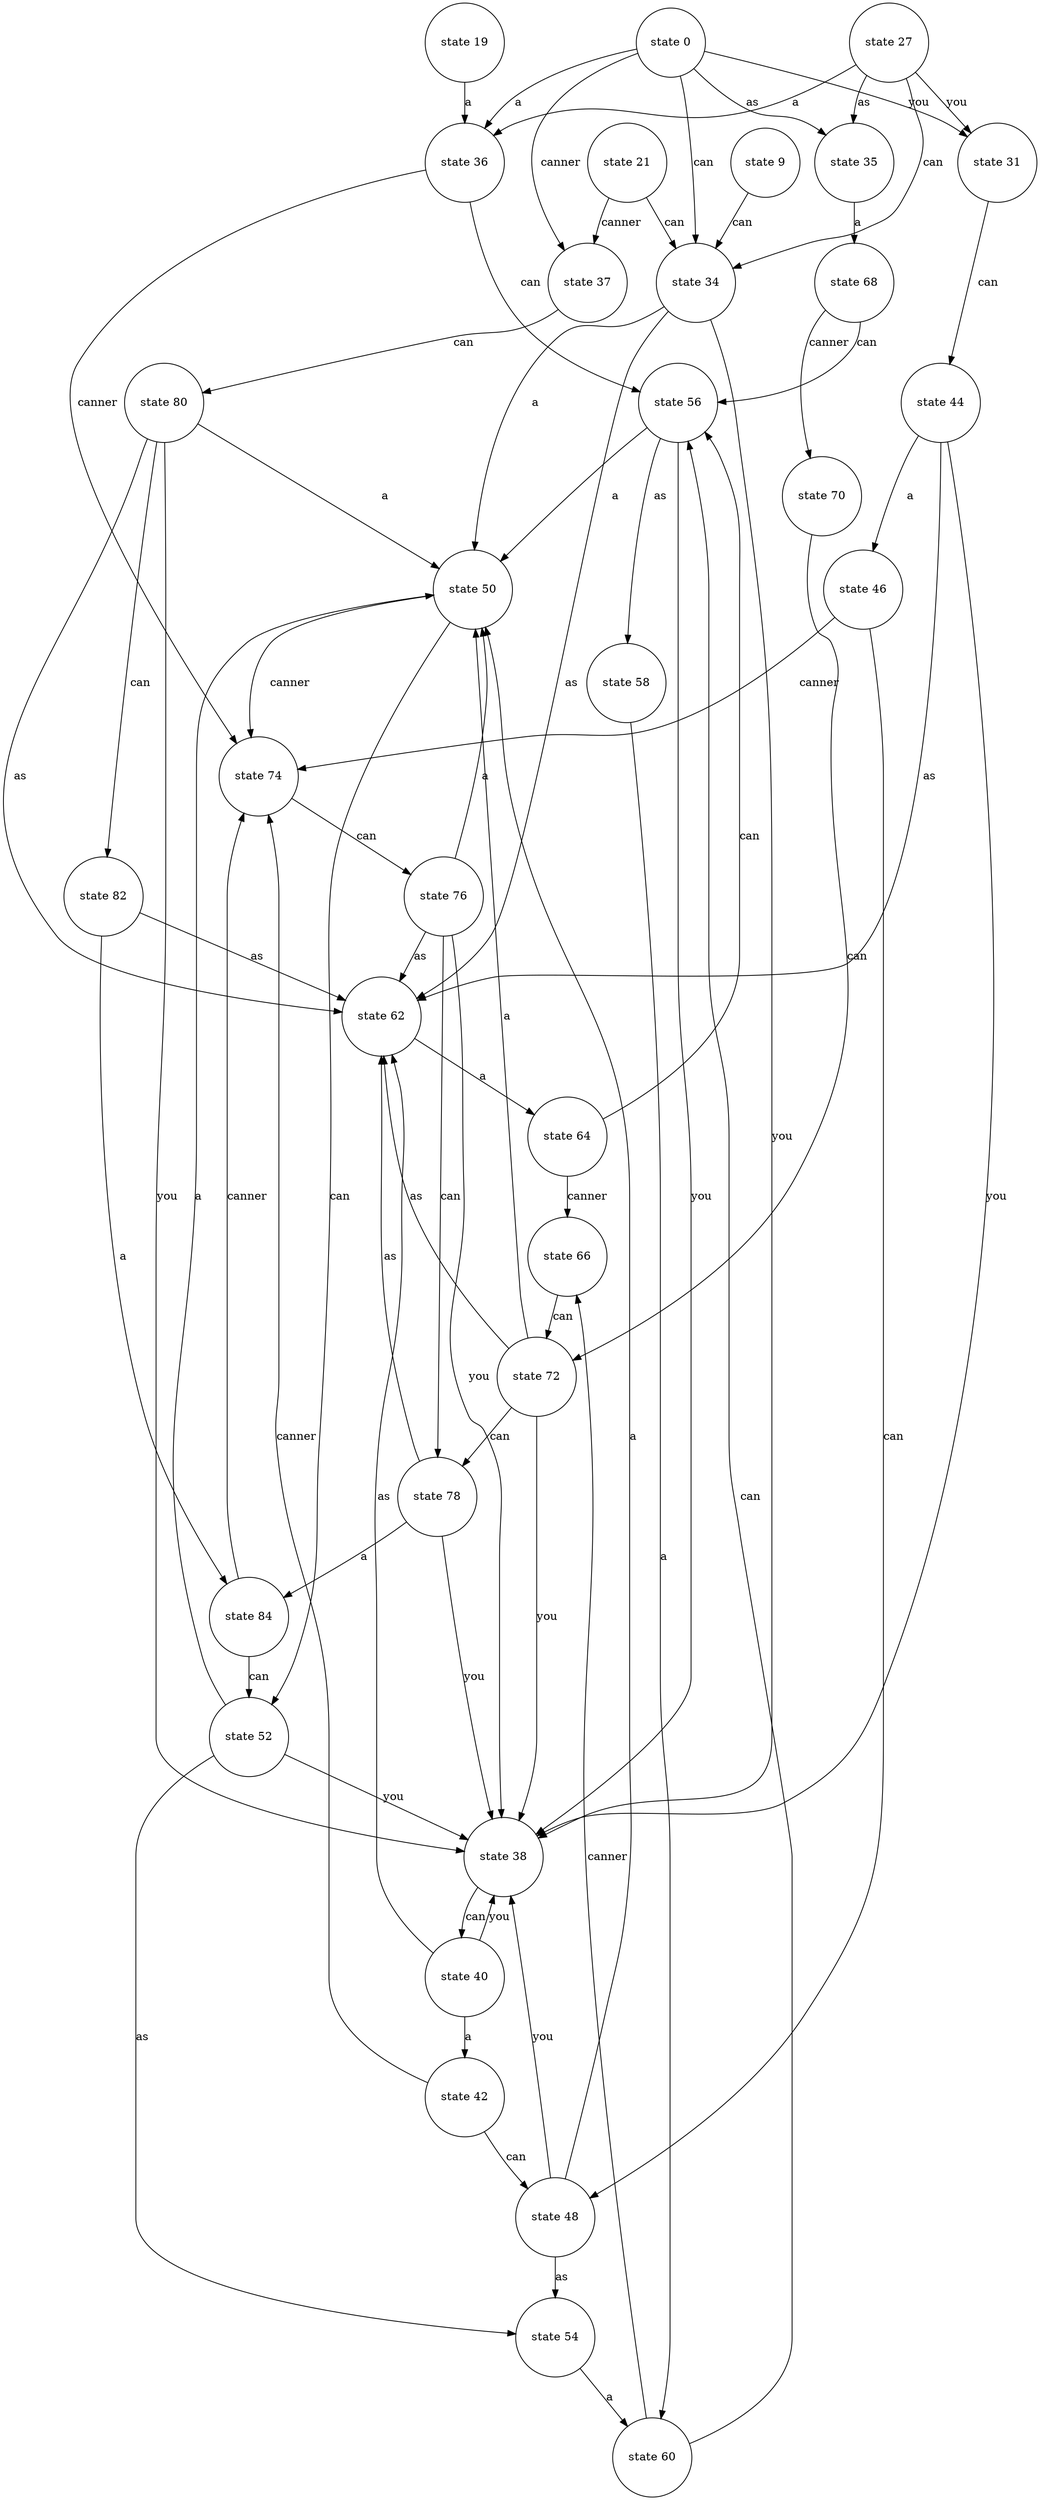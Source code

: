 digraph abc{ 
node [shape = circle, ordering=out];"state 56" -> "state 50" [ label="a" ]; 
"state 56" -> "state 58" [ label="as" ]; 
"state 56" -> "state 38" [ label="you" ]; 
"state 78" -> "state 84" [ label="a" ]; 
"state 78" -> "state 62" [ label="as" ]; 
"state 78" -> "state 38" [ label="you" ]; 
"state 84" -> "state 74" [ label="canner" ]; 
"state 84" -> "state 52" [ label="can" ]; 
"state 66" -> "state 72" [ label="can" ]; 
"state 42" -> "state 74" [ label="canner" ]; 
"state 42" -> "state 48" [ label="can" ]; 
"state 21" -> "state 37" [ label="canner" ]; 
"state 21" -> "state 34" [ label="can" ]; 
"state 70" -> "state 72" [ label="can" ]; 
"state 9" -> "state 34" [ label="can" ]; 
"state 35" -> "state 68" [ label="a" ]; 
"state 38" -> "state 40" [ label="can" ]; 
"state 0" -> "state 36" [ label="a" ]; 
"state 0" -> "state 37" [ label="canner" ]; 
"state 0" -> "state 35" [ label="as" ]; 
"state 0" -> "state 34" [ label="can" ]; 
"state 0" -> "state 31" [ label="you" ]; 
"state 46" -> "state 74" [ label="canner" ]; 
"state 46" -> "state 48" [ label="can" ]; 
"state 52" -> "state 50" [ label="a" ]; 
"state 52" -> "state 54" [ label="as" ]; 
"state 52" -> "state 38" [ label="you" ]; 
"state 58" -> "state 60" [ label="a" ]; 
"state 50" -> "state 74" [ label="canner" ]; 
"state 50" -> "state 52" [ label="can" ]; 
"state 72" -> "state 50" [ label="a" ]; 
"state 72" -> "state 62" [ label="as" ]; 
"state 72" -> "state 78" [ label="can" ]; 
"state 72" -> "state 38" [ label="you" ]; 
"state 19" -> "state 36" [ label="a" ]; 
"state 36" -> "state 74" [ label="canner" ]; 
"state 36" -> "state 56" [ label="can" ]; 
"state 44" -> "state 46" [ label="a" ]; 
"state 44" -> "state 62" [ label="as" ]; 
"state 44" -> "state 38" [ label="you" ]; 
"state 74" -> "state 76" [ label="can" ]; 
"state 31" -> "state 44" [ label="can" ]; 
"state 80" -> "state 50" [ label="a" ]; 
"state 80" -> "state 62" [ label="as" ]; 
"state 80" -> "state 82" [ label="can" ]; 
"state 80" -> "state 38" [ label="you" ]; 
"state 40" -> "state 42" [ label="a" ]; 
"state 40" -> "state 62" [ label="as" ]; 
"state 40" -> "state 38" [ label="you" ]; 
"state 82" -> "state 84" [ label="a" ]; 
"state 82" -> "state 62" [ label="as" ]; 
"state 54" -> "state 60" [ label="a" ]; 
"state 27" -> "state 36" [ label="a" ]; 
"state 27" -> "state 35" [ label="as" ]; 
"state 27" -> "state 34" [ label="can" ]; 
"state 27" -> "state 31" [ label="you" ]; 
"state 48" -> "state 50" [ label="a" ]; 
"state 48" -> "state 54" [ label="as" ]; 
"state 48" -> "state 38" [ label="you" ]; 
"state 34" -> "state 50" [ label="a" ]; 
"state 34" -> "state 62" [ label="as" ]; 
"state 34" -> "state 38" [ label="you" ]; 
"state 60" -> "state 66" [ label="canner" ]; 
"state 60" -> "state 56" [ label="can" ]; 
"state 62" -> "state 64" [ label="a" ]; 
"state 68" -> "state 70" [ label="canner" ]; 
"state 68" -> "state 56" [ label="can" ]; 
"state 64" -> "state 66" [ label="canner" ]; 
"state 64" -> "state 56" [ label="can" ]; 
"state 76" -> "state 50" [ label="a" ]; 
"state 76" -> "state 62" [ label="as" ]; 
"state 76" -> "state 78" [ label="can" ]; 
"state 76" -> "state 38" [ label="you" ]; 
"state 37" -> "state 80" [ label="can" ]; 
}